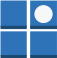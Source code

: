 <?xml version="1.0" encoding="UTF-8"?>
<dia:diagram xmlns:dia="http://www.lysator.liu.se/~alla/dia/">
  <dia:layer name="Fondo" visible="true" active="true">
    <dia:group>
      <dia:group>
        <dia:group>
          <dia:group>
            <dia:group>
              <dia:object type="Standard - Beziergon" version="0" id="O0">
                <dia:attribute name="obj_pos">
                  <dia:point val="2.588,1.076"/>
                </dia:attribute>
                <dia:attribute name="obj_bb">
                  <dia:rectangle val="2.588,1.076;3.897,2.338"/>
                </dia:attribute>
                <dia:attribute name="bez_points">
                  <dia:point val="2.588,1.076"/>
                  <dia:point val="3.897,1.076"/>
                  <dia:point val="2.588,1.076"/>
                  <dia:point val="3.897,1.076"/>
                  <dia:point val="3.897,2.338"/>
                  <dia:point val="3.897,1.076"/>
                  <dia:point val="3.897,2.338"/>
                  <dia:point val="2.588,2.338"/>
                  <dia:point val="3.897,2.338"/>
                  <dia:point val="2.588,2.338"/>
                  <dia:point val="2.588,1.076"/>
                  <dia:point val="2.588,2.338"/>
                </dia:attribute>
                <dia:attribute name="corner_types">
                  <dia:enum val="22498160"/>
                  <dia:enum val="0"/>
                  <dia:enum val="0"/>
                  <dia:enum val="0"/>
                  <dia:enum val="0"/>
                </dia:attribute>
                <dia:attribute name="line_color">
                  <dia:color val="#2e73b7"/>
                </dia:attribute>
                <dia:attribute name="line_width">
                  <dia:real val="0"/>
                </dia:attribute>
                <dia:attribute name="inner_color">
                  <dia:color val="#2e73b7"/>
                </dia:attribute>
                <dia:attribute name="show_background">
                  <dia:boolean val="true"/>
                </dia:attribute>
              </dia:object>
            </dia:group>
            <dia:group>
              <dia:object type="Standard - Box" version="0" id="O1">
                <dia:attribute name="obj_pos">
                  <dia:point val="2.588,2.338"/>
                </dia:attribute>
                <dia:attribute name="obj_bb">
                  <dia:rectangle val="2.588,2.338;3.897,2.457"/>
                </dia:attribute>
                <dia:attribute name="elem_corner">
                  <dia:point val="2.588,2.338"/>
                </dia:attribute>
                <dia:attribute name="elem_width">
                  <dia:real val="1.309"/>
                </dia:attribute>
                <dia:attribute name="elem_height">
                  <dia:real val="0.118"/>
                </dia:attribute>
                <dia:attribute name="border_width">
                  <dia:real val="0"/>
                </dia:attribute>
                <dia:attribute name="border_color">
                  <dia:color val="#19486f"/>
                </dia:attribute>
                <dia:attribute name="inner_color">
                  <dia:color val="#19486f"/>
                </dia:attribute>
                <dia:attribute name="show_background">
                  <dia:boolean val="true"/>
                </dia:attribute>
              </dia:object>
            </dia:group>
          </dia:group>
          <dia:group>
            <dia:group>
              <dia:object type="Standard - Box" version="0" id="O2">
                <dia:attribute name="obj_pos">
                  <dia:point val="2.588,2.621"/>
                </dia:attribute>
                <dia:attribute name="obj_bb">
                  <dia:rectangle val="2.588,2.621;3.897,3.806"/>
                </dia:attribute>
                <dia:attribute name="elem_corner">
                  <dia:point val="2.588,2.621"/>
                </dia:attribute>
                <dia:attribute name="elem_width">
                  <dia:real val="1.309"/>
                </dia:attribute>
                <dia:attribute name="elem_height">
                  <dia:real val="1.185"/>
                </dia:attribute>
                <dia:attribute name="border_width">
                  <dia:real val="0"/>
                </dia:attribute>
                <dia:attribute name="border_color">
                  <dia:color val="#2e73b7"/>
                </dia:attribute>
                <dia:attribute name="inner_color">
                  <dia:color val="#2e73b7"/>
                </dia:attribute>
                <dia:attribute name="show_background">
                  <dia:boolean val="true"/>
                </dia:attribute>
              </dia:object>
            </dia:group>
            <dia:group>
              <dia:object type="Standard - Box" version="0" id="O3">
                <dia:attribute name="obj_pos">
                  <dia:point val="2.588,3.806"/>
                </dia:attribute>
                <dia:attribute name="obj_bb">
                  <dia:rectangle val="2.588,3.806;3.897,3.924"/>
                </dia:attribute>
                <dia:attribute name="elem_corner">
                  <dia:point val="2.588,3.806"/>
                </dia:attribute>
                <dia:attribute name="elem_width">
                  <dia:real val="1.309"/>
                </dia:attribute>
                <dia:attribute name="elem_height">
                  <dia:real val="0.118"/>
                </dia:attribute>
                <dia:attribute name="border_width">
                  <dia:real val="0"/>
                </dia:attribute>
                <dia:attribute name="border_color">
                  <dia:color val="#19486f"/>
                </dia:attribute>
                <dia:attribute name="inner_color">
                  <dia:color val="#19486f"/>
                </dia:attribute>
                <dia:attribute name="show_background">
                  <dia:boolean val="true"/>
                </dia:attribute>
              </dia:object>
            </dia:group>
          </dia:group>
          <dia:group>
            <dia:group>
              <dia:object type="Standard - Box" version="0" id="O4">
                <dia:attribute name="obj_pos">
                  <dia:point val="1.103,1.076"/>
                </dia:attribute>
                <dia:attribute name="obj_bb">
                  <dia:rectangle val="1.103,1.076;2.363,2.338"/>
                </dia:attribute>
                <dia:attribute name="elem_corner">
                  <dia:point val="1.103,1.076"/>
                </dia:attribute>
                <dia:attribute name="elem_width">
                  <dia:real val="1.26"/>
                </dia:attribute>
                <dia:attribute name="elem_height">
                  <dia:real val="1.263"/>
                </dia:attribute>
                <dia:attribute name="border_width">
                  <dia:real val="0"/>
                </dia:attribute>
                <dia:attribute name="border_color">
                  <dia:color val="#2e73b7"/>
                </dia:attribute>
                <dia:attribute name="inner_color">
                  <dia:color val="#2e73b7"/>
                </dia:attribute>
                <dia:attribute name="show_background">
                  <dia:boolean val="true"/>
                </dia:attribute>
              </dia:object>
            </dia:group>
            <dia:group>
              <dia:object type="Standard - Box" version="0" id="O5">
                <dia:attribute name="obj_pos">
                  <dia:point val="1.103,2.338"/>
                </dia:attribute>
                <dia:attribute name="obj_bb">
                  <dia:rectangle val="1.103,2.338;2.363,2.457"/>
                </dia:attribute>
                <dia:attribute name="elem_corner">
                  <dia:point val="1.103,2.338"/>
                </dia:attribute>
                <dia:attribute name="elem_width">
                  <dia:real val="1.26"/>
                </dia:attribute>
                <dia:attribute name="elem_height">
                  <dia:real val="0.118"/>
                </dia:attribute>
                <dia:attribute name="border_width">
                  <dia:real val="0"/>
                </dia:attribute>
                <dia:attribute name="border_color">
                  <dia:color val="#19486f"/>
                </dia:attribute>
                <dia:attribute name="inner_color">
                  <dia:color val="#19486f"/>
                </dia:attribute>
                <dia:attribute name="show_background">
                  <dia:boolean val="true"/>
                </dia:attribute>
              </dia:object>
            </dia:group>
          </dia:group>
          <dia:group>
            <dia:group>
              <dia:object type="Standard - Box" version="0" id="O6">
                <dia:attribute name="obj_pos">
                  <dia:point val="1.103,2.621"/>
                </dia:attribute>
                <dia:attribute name="obj_bb">
                  <dia:rectangle val="1.103,2.621;2.363,3.806"/>
                </dia:attribute>
                <dia:attribute name="elem_corner">
                  <dia:point val="1.103,2.621"/>
                </dia:attribute>
                <dia:attribute name="elem_width">
                  <dia:real val="1.26"/>
                </dia:attribute>
                <dia:attribute name="elem_height">
                  <dia:real val="1.185"/>
                </dia:attribute>
                <dia:attribute name="border_width">
                  <dia:real val="0"/>
                </dia:attribute>
                <dia:attribute name="border_color">
                  <dia:color val="#2e73b7"/>
                </dia:attribute>
                <dia:attribute name="inner_color">
                  <dia:color val="#2e73b7"/>
                </dia:attribute>
                <dia:attribute name="show_background">
                  <dia:boolean val="true"/>
                </dia:attribute>
              </dia:object>
            </dia:group>
            <dia:group>
              <dia:object type="Standard - Box" version="0" id="O7">
                <dia:attribute name="obj_pos">
                  <dia:point val="1.103,3.806"/>
                </dia:attribute>
                <dia:attribute name="obj_bb">
                  <dia:rectangle val="1.103,3.806;2.363,3.924"/>
                </dia:attribute>
                <dia:attribute name="elem_corner">
                  <dia:point val="1.103,3.806"/>
                </dia:attribute>
                <dia:attribute name="elem_width">
                  <dia:real val="1.26"/>
                </dia:attribute>
                <dia:attribute name="elem_height">
                  <dia:real val="0.118"/>
                </dia:attribute>
                <dia:attribute name="border_width">
                  <dia:real val="0"/>
                </dia:attribute>
                <dia:attribute name="border_color">
                  <dia:color val="#19486f"/>
                </dia:attribute>
                <dia:attribute name="inner_color">
                  <dia:color val="#19486f"/>
                </dia:attribute>
                <dia:attribute name="show_background">
                  <dia:boolean val="true"/>
                </dia:attribute>
              </dia:object>
            </dia:group>
          </dia:group>
        </dia:group>
        <dia:object type="Standard - Ellipse" version="0" id="O8">
          <dia:attribute name="obj_pos">
            <dia:point val="2.797,1.309"/>
          </dia:attribute>
          <dia:attribute name="obj_bb">
            <dia:rectangle val="2.797,1.309;3.663,2.154"/>
          </dia:attribute>
          <dia:attribute name="elem_corner">
            <dia:point val="2.797,1.309"/>
          </dia:attribute>
          <dia:attribute name="elem_width">
            <dia:real val="0.865"/>
          </dia:attribute>
          <dia:attribute name="elem_height">
            <dia:real val="0.845"/>
          </dia:attribute>
          <dia:attribute name="border_width">
            <dia:real val="0"/>
          </dia:attribute>
          <dia:attribute name="border_color">
            <dia:color val="#f6f7f7"/>
          </dia:attribute>
          <dia:attribute name="inner_color">
            <dia:color val="#f6f7f7"/>
          </dia:attribute>
        </dia:object>
      </dia:group>
    </dia:group>
  </dia:layer>
</dia:diagram>
